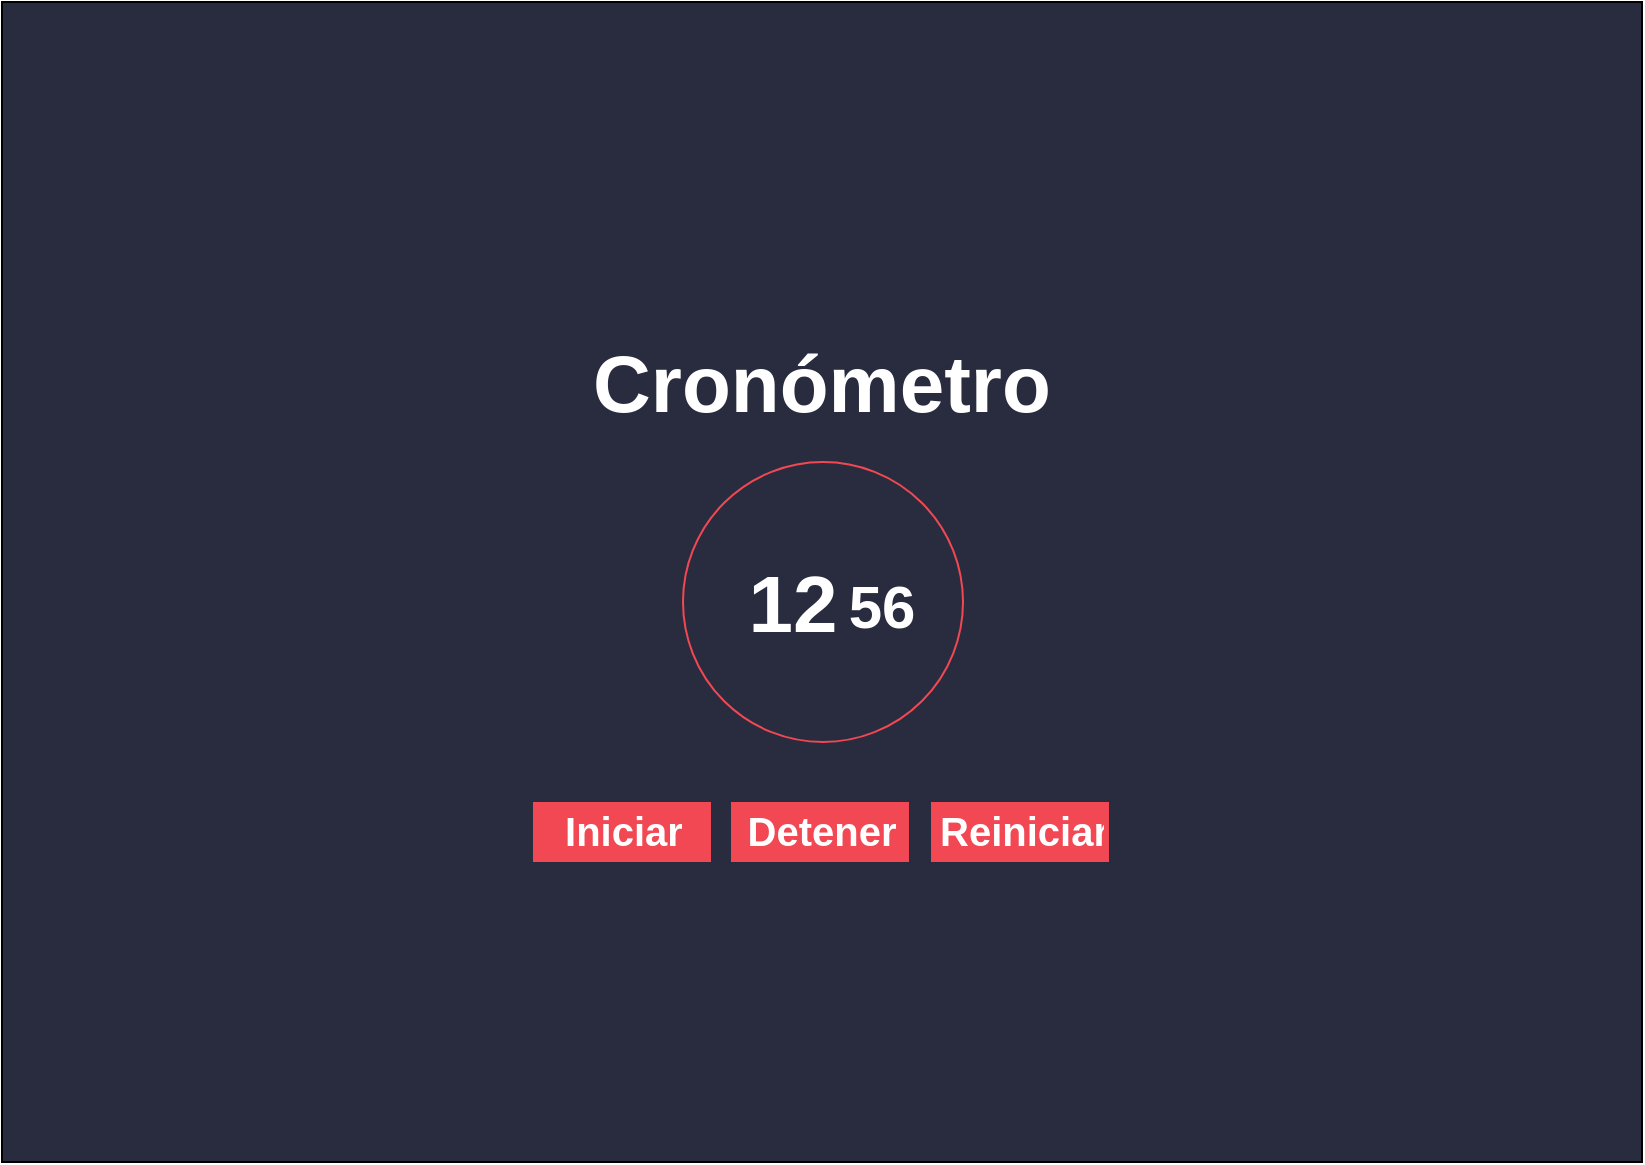 <mxfile version="21.1.6" type="device">
  <diagram name="Página-1" id="hUpUNt3Eqm8oGQhXvpIT">
    <mxGraphModel dx="1349" dy="814" grid="1" gridSize="10" guides="1" tooltips="1" connect="1" arrows="1" fold="1" page="1" pageScale="1" pageWidth="827" pageHeight="1169" math="0" shadow="0">
      <root>
        <mxCell id="0" />
        <mxCell id="1" parent="0" />
        <mxCell id="N3vmwovU2soCxSiexNPQ-17" value="" style="rounded=0;whiteSpace=wrap;html=1;fillColor=#292C3E;" vertex="1" parent="1">
          <mxGeometry x="4" width="820" height="580" as="geometry" />
        </mxCell>
        <mxCell id="N3vmwovU2soCxSiexNPQ-2" value="&lt;h1 style=&quot;font-size: 40px;&quot;&gt;Cronómetro&lt;/h1&gt;" style="text;html=1;strokeColor=none;fillColor=none;spacing=5;spacingTop=-20;whiteSpace=wrap;overflow=hidden;rounded=0;align=center;fontStyle=1;fontColor=#FFFFFF;fontSize=40;fontFamily=Helvetica;" vertex="1" parent="1">
          <mxGeometry x="280.5" y="150" width="266" height="80" as="geometry" />
        </mxCell>
        <mxCell id="N3vmwovU2soCxSiexNPQ-4" value="&lt;h1 style=&quot;font-size: 40px;&quot;&gt;12&lt;/h1&gt;" style="text;html=1;strokeColor=none;fillColor=none;spacing=5;spacingTop=-20;whiteSpace=wrap;overflow=hidden;rounded=0;align=center;fontStyle=1;fontColor=#FFFFFF;fontSize=40;fontFamily=Helvetica;" vertex="1" parent="1">
          <mxGeometry x="360" y="260" width="79" height="80" as="geometry" />
        </mxCell>
        <mxCell id="N3vmwovU2soCxSiexNPQ-5" value="&lt;h1 style=&quot;font-size: 30px;&quot;&gt;56&lt;/h1&gt;" style="text;html=1;strokeColor=none;fillColor=none;spacing=5;spacingTop=-20;whiteSpace=wrap;overflow=hidden;rounded=0;align=center;fontStyle=1;fontColor=#FFFFFF;fontSize=30;fontFamily=Helvetica;" vertex="1" parent="1">
          <mxGeometry x="419" y="275" width="50" height="50" as="geometry" />
        </mxCell>
        <mxCell id="N3vmwovU2soCxSiexNPQ-6" value="" style="ellipse;whiteSpace=wrap;html=1;aspect=fixed;fillColor=none;strokeColor=#F14853;" vertex="1" parent="1">
          <mxGeometry x="344.5" y="230" width="140" height="140" as="geometry" />
        </mxCell>
        <mxCell id="N3vmwovU2soCxSiexNPQ-10" value="" style="group" vertex="1" connectable="0" parent="1">
          <mxGeometry x="269.5" y="400" width="90" height="30" as="geometry" />
        </mxCell>
        <mxCell id="N3vmwovU2soCxSiexNPQ-7" value="" style="rounded=0;whiteSpace=wrap;html=1;fillColor=#F14853;strokeColor=none;" vertex="1" parent="N3vmwovU2soCxSiexNPQ-10">
          <mxGeometry width="89" height="30" as="geometry" />
        </mxCell>
        <mxCell id="N3vmwovU2soCxSiexNPQ-8" value="&lt;h1 style=&quot;font-size: 20px;&quot;&gt;&lt;font color=&quot;#ffffff&quot; style=&quot;font-size: 20px;&quot;&gt;Iniciar&lt;/font&gt;&lt;/h1&gt;" style="text;html=1;strokeColor=none;fillColor=none;spacing=5;spacingTop=-20;whiteSpace=wrap;overflow=hidden;rounded=0;align=center;fontSize=20;" vertex="1" parent="N3vmwovU2soCxSiexNPQ-10">
          <mxGeometry width="90" height="30" as="geometry" />
        </mxCell>
        <mxCell id="N3vmwovU2soCxSiexNPQ-11" value="" style="group" vertex="1" connectable="0" parent="1">
          <mxGeometry x="368.5" y="400" width="90" height="30" as="geometry" />
        </mxCell>
        <mxCell id="N3vmwovU2soCxSiexNPQ-12" value="" style="rounded=0;whiteSpace=wrap;html=1;fillColor=#F14853;strokeColor=none;" vertex="1" parent="N3vmwovU2soCxSiexNPQ-11">
          <mxGeometry width="89" height="30" as="geometry" />
        </mxCell>
        <mxCell id="N3vmwovU2soCxSiexNPQ-13" value="&lt;h1 style=&quot;font-size: 20px;&quot;&gt;&lt;font color=&quot;#ffffff&quot; style=&quot;font-size: 20px;&quot;&gt;Detener&lt;/font&gt;&lt;/h1&gt;" style="text;html=1;strokeColor=none;fillColor=none;spacing=5;spacingTop=-20;whiteSpace=wrap;overflow=hidden;rounded=0;align=center;fontSize=20;" vertex="1" parent="N3vmwovU2soCxSiexNPQ-11">
          <mxGeometry width="90" height="30" as="geometry" />
        </mxCell>
        <mxCell id="N3vmwovU2soCxSiexNPQ-14" value="" style="group" vertex="1" connectable="0" parent="1">
          <mxGeometry x="468.5" y="400" width="90" height="30" as="geometry" />
        </mxCell>
        <mxCell id="N3vmwovU2soCxSiexNPQ-15" value="" style="rounded=0;whiteSpace=wrap;html=1;fillColor=#F14853;strokeColor=none;" vertex="1" parent="N3vmwovU2soCxSiexNPQ-14">
          <mxGeometry width="89" height="30" as="geometry" />
        </mxCell>
        <mxCell id="N3vmwovU2soCxSiexNPQ-16" value="&lt;h1 style=&quot;font-size: 20px;&quot;&gt;&lt;font color=&quot;#ffffff&quot; style=&quot;font-size: 20px;&quot;&gt;Reiniciar&lt;/font&gt;&lt;/h1&gt;" style="text;html=1;strokeColor=none;fillColor=none;spacing=5;spacingTop=-20;whiteSpace=wrap;overflow=hidden;rounded=0;align=center;fontSize=20;" vertex="1" parent="N3vmwovU2soCxSiexNPQ-14">
          <mxGeometry width="90" height="30" as="geometry" />
        </mxCell>
      </root>
    </mxGraphModel>
  </diagram>
</mxfile>
